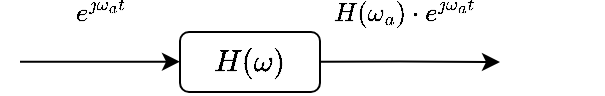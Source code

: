 <mxfile version="14.0.5" type="device"><diagram id="C5RBs43oDa-KdzZeNtuy" name="Page-1"><mxGraphModel dx="809" dy="422" grid="1" gridSize="10" guides="1" tooltips="1" connect="1" arrows="1" fold="1" page="1" pageScale="1" pageWidth="827" pageHeight="1169" math="1" shadow="0"><root><mxCell id="WIyWlLk6GJQsqaUBKTNV-0"/><mxCell id="WIyWlLk6GJQsqaUBKTNV-1" parent="WIyWlLk6GJQsqaUBKTNV-0"/><mxCell id="lzyQe_CE3RC8XfKgNecG-0" style="edgeStyle=orthogonalEdgeStyle;rounded=0;orthogonalLoop=1;jettySize=auto;html=1;" edge="1" parent="WIyWlLk6GJQsqaUBKTNV-1"><mxGeometry relative="1" as="geometry"><mxPoint x="420" y="205" as="targetPoint"/><mxPoint x="330" y="204.83" as="sourcePoint"/><Array as="points"><mxPoint x="370" y="204.83"/><mxPoint x="370" y="204.83"/></Array></mxGeometry></mxCell><mxCell id="lzyQe_CE3RC8XfKgNecG-4" value="$$H(\omega_a) \cdot e^{j \omega_a t}$$" style="edgeLabel;html=1;align=center;verticalAlign=middle;resizable=0;points=[];" vertex="1" connectable="0" parent="lzyQe_CE3RC8XfKgNecG-0"><mxGeometry x="-0.15" relative="1" as="geometry"><mxPoint x="3.33" y="-24.8" as="offset"/></mxGeometry></mxCell><mxCell id="lzyQe_CE3RC8XfKgNecG-1" style="edgeStyle=orthogonalEdgeStyle;rounded=0;orthogonalLoop=1;jettySize=auto;html=1;" edge="1" parent="WIyWlLk6GJQsqaUBKTNV-1"><mxGeometry relative="1" as="geometry"><mxPoint x="260" y="204.83" as="targetPoint"/><mxPoint x="180" y="204.83" as="sourcePoint"/></mxGeometry></mxCell><mxCell id="lzyQe_CE3RC8XfKgNecG-3" value="&lt;div&gt;$$e^{j\omega_a t}$$&lt;/div&gt;" style="edgeLabel;html=1;align=center;verticalAlign=middle;resizable=0;points=[];" vertex="1" connectable="0" parent="lzyQe_CE3RC8XfKgNecG-1"><mxGeometry x="-0.208" relative="1" as="geometry"><mxPoint x="8.33" y="-24.83" as="offset"/></mxGeometry></mxCell><mxCell id="WIyWlLk6GJQsqaUBKTNV-3" value="&lt;div style=&quot;font-size: 13px&quot;&gt;&lt;font style=&quot;font-size: 13px&quot;&gt;$$H(\omega)$$&lt;/font&gt;&lt;/div&gt;" style="rounded=1;whiteSpace=wrap;html=1;fontSize=12;glass=0;strokeWidth=1;shadow=0;" parent="WIyWlLk6GJQsqaUBKTNV-1" vertex="1"><mxGeometry x="260" y="190" width="70" height="30" as="geometry"/></mxCell></root></mxGraphModel></diagram></mxfile>